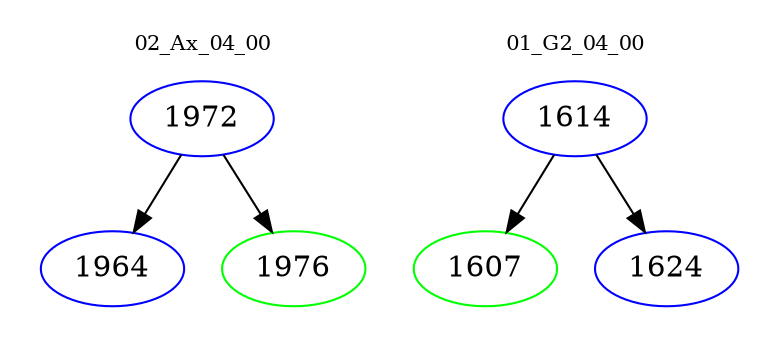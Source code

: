 digraph{
subgraph cluster_0 {
color = white
label = "02_Ax_04_00";
fontsize=10;
T0_1972 [label="1972", color="blue"]
T0_1972 -> T0_1964 [color="black"]
T0_1964 [label="1964", color="blue"]
T0_1972 -> T0_1976 [color="black"]
T0_1976 [label="1976", color="green"]
}
subgraph cluster_1 {
color = white
label = "01_G2_04_00";
fontsize=10;
T1_1614 [label="1614", color="blue"]
T1_1614 -> T1_1607 [color="black"]
T1_1607 [label="1607", color="green"]
T1_1614 -> T1_1624 [color="black"]
T1_1624 [label="1624", color="blue"]
}
}

